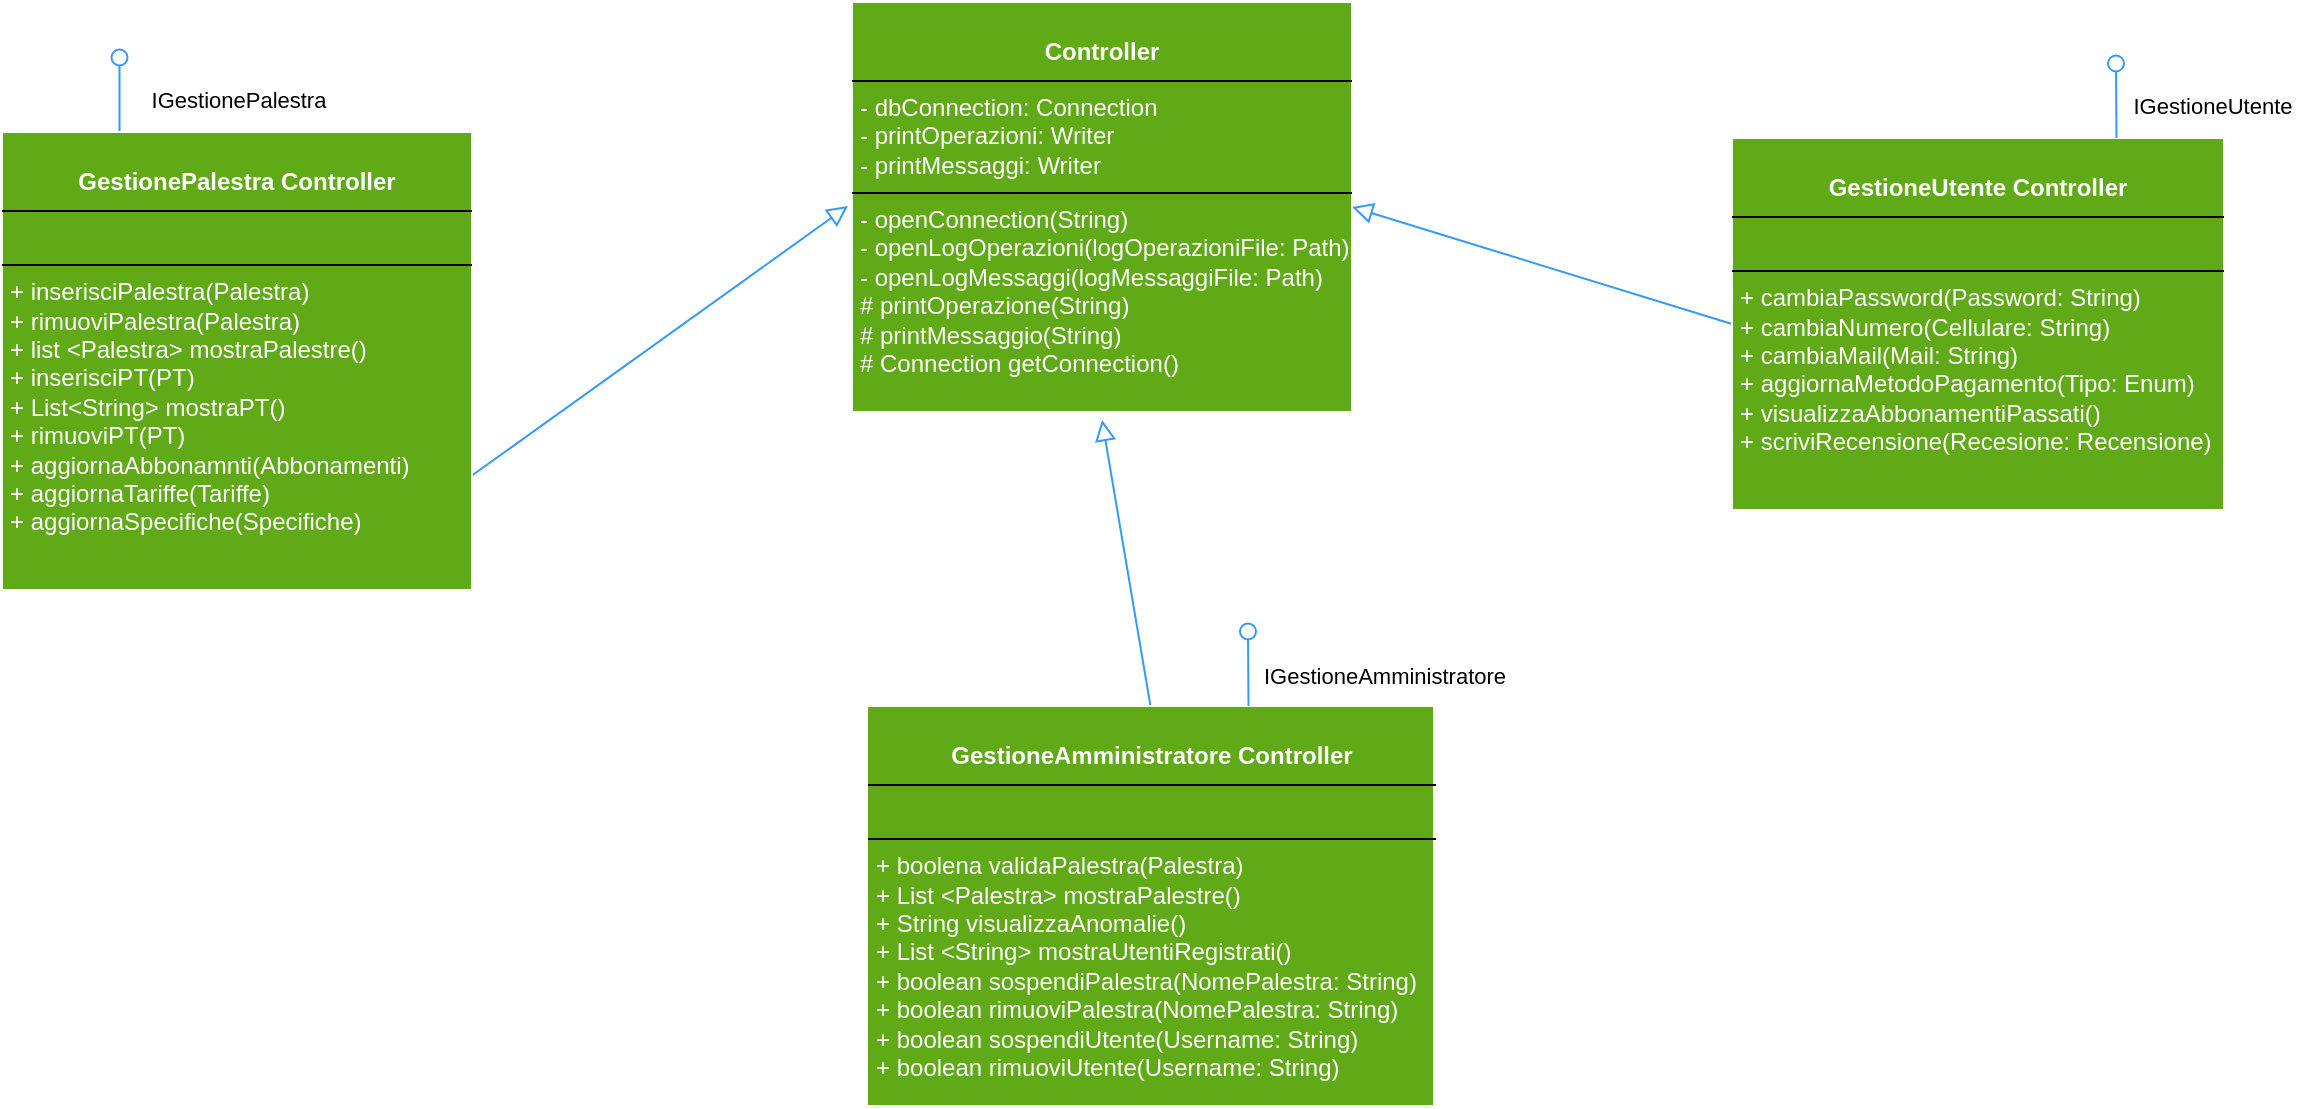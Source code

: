 <mxfile version="24.5.4" type="github">
  <diagram name="Pagina-1" id="ZncVAzWas5USX-5Cy_43">
    <mxGraphModel dx="1079" dy="1209" grid="0" gridSize="10" guides="1" tooltips="1" connect="1" arrows="1" fold="1" page="0" pageScale="1" pageWidth="827" pageHeight="1169" math="0" shadow="0">
      <root>
        <mxCell id="0" />
        <mxCell id="1" parent="0" />
        <mxCell id="-UUFKy4GwJyyKrrOf5dU-6" style="edgeStyle=none;curved=1;rounded=0;orthogonalLoop=1;jettySize=auto;html=1;exitX=0;exitY=0.5;exitDx=0;exitDy=0;entryX=1;entryY=0.5;entryDx=0;entryDy=0;fontSize=12;startSize=8;endSize=8;strokeColor=#3399FF;endArrow=block;endFill=0;" parent="1" source="-UUFKy4GwJyyKrrOf5dU-1" target="-UUFKy4GwJyyKrrOf5dU-4" edge="1">
          <mxGeometry relative="1" as="geometry" />
        </mxCell>
        <mxCell id="-UUFKy4GwJyyKrrOf5dU-1" value="&lt;p style=&quot;margin:0px;margin-top:4px;text-align:center;&quot;&gt;&lt;font color=&quot;#ffffff&quot;&gt;&lt;br&gt;&lt;b&gt;GestioneUtente Controller&lt;br&gt;&lt;/b&gt;&lt;/font&gt;&lt;/p&gt;&lt;hr size=&quot;1&quot; style=&quot;border-style:solid;&quot;&gt;&lt;p style=&quot;margin:0px;margin-left:4px;&quot;&gt;&lt;font color=&quot;#ffffff&quot;&gt;&lt;br&gt;&lt;/font&gt;&lt;/p&gt;&lt;hr size=&quot;1&quot; style=&quot;border-style:solid;&quot;&gt;&lt;p style=&quot;margin:0px;margin-left:4px;&quot;&gt;&lt;font color=&quot;#ffffff&quot;&gt;+ cambiaPassword(Password: String)&amp;nbsp;&lt;/font&gt;&lt;/p&gt;&lt;p style=&quot;margin:0px;margin-left:4px;&quot;&gt;&lt;font color=&quot;#ffffff&quot;&gt;+ cambiaNumero(Cellulare: String)&lt;br&gt;&lt;/font&gt;&lt;/p&gt;&lt;p style=&quot;margin:0px;margin-left:4px;&quot;&gt;&lt;font color=&quot;#ffffff&quot;&gt;+ cambiaMail(Mail: String)&lt;/font&gt;&lt;/p&gt;&lt;p style=&quot;margin:0px;margin-left:4px;&quot;&gt;&lt;font color=&quot;#ffffff&quot;&gt;+ aggiornaMetodoPagamento(Tipo: Enum)&lt;br&gt;&lt;/font&gt;&lt;/p&gt;&lt;p style=&quot;margin:0px;margin-left:4px;&quot;&gt;&lt;font color=&quot;#ffffff&quot;&gt;+ visualizzaAbbonamentiPassati()&lt;br&gt;&lt;/font&gt;&lt;/p&gt;&lt;p style=&quot;margin:0px;margin-left:4px;&quot;&gt;&lt;font color=&quot;#ffffff&quot;&gt;+ scriviRecensione(Recesione: Recensione)&lt;/font&gt;&lt;/p&gt;" style="verticalAlign=top;align=left;overflow=fill;html=1;whiteSpace=wrap;fillColor=#60A917;strokeColor=#FFFFFF;" parent="1" vertex="1">
          <mxGeometry x="666" y="13" width="246" height="186" as="geometry" />
        </mxCell>
        <mxCell id="-UUFKy4GwJyyKrrOf5dU-7" style="edgeStyle=none;curved=1;rounded=0;orthogonalLoop=1;jettySize=auto;html=1;exitX=1;exitY=0.75;exitDx=0;exitDy=0;fontSize=12;startSize=8;endSize=8;strokeColor=#3399FF;endArrow=block;endFill=0;" parent="1" source="-UUFKy4GwJyyKrrOf5dU-2" edge="1">
          <mxGeometry relative="1" as="geometry">
            <mxPoint x="224" y="47" as="targetPoint" />
          </mxGeometry>
        </mxCell>
        <mxCell id="-UUFKy4GwJyyKrrOf5dU-8" style="edgeStyle=none;curved=1;rounded=0;orthogonalLoop=1;jettySize=auto;html=1;exitX=0.25;exitY=0;exitDx=0;exitDy=0;fontSize=12;startSize=8;endSize=8;endArrow=oval;endFill=0;strokeColor=#3399FF;" parent="1" source="-UUFKy4GwJyyKrrOf5dU-2" edge="1">
          <mxGeometry relative="1" as="geometry">
            <mxPoint x="-140.25" y="-27.25" as="targetPoint" />
          </mxGeometry>
        </mxCell>
        <mxCell id="-UUFKy4GwJyyKrrOf5dU-2" value="&lt;p style=&quot;margin:0px;margin-top:4px;text-align:center;&quot;&gt;&lt;font color=&quot;#ffffff&quot;&gt;&lt;br&gt;&lt;b&gt;GestionePalestra Controller&lt;br&gt;&lt;/b&gt;&lt;/font&gt;&lt;/p&gt;&lt;hr size=&quot;1&quot; style=&quot;border-style:solid;&quot;&gt;&lt;p style=&quot;margin:0px;margin-left:4px;&quot;&gt;&lt;font color=&quot;#ffffff&quot;&gt;&lt;br&gt;&lt;/font&gt;&lt;/p&gt;&lt;hr size=&quot;1&quot; style=&quot;border-style:solid;&quot;&gt;&lt;p style=&quot;margin:0px;margin-left:4px;&quot;&gt;&lt;font color=&quot;#ffffff&quot;&gt;+ inserisciPalestra(Palestra)&lt;/font&gt;&lt;/p&gt;&lt;p style=&quot;margin:0px;margin-left:4px;&quot;&gt;&lt;font color=&quot;#ffffff&quot;&gt;+ rimuoviPalestra(Palestra)&lt;/font&gt;&lt;/p&gt;&lt;p style=&quot;margin:0px;margin-left:4px;&quot;&gt;&lt;font color=&quot;#ffffff&quot;&gt;+ list &amp;lt;Palestra&amp;gt; mostraPalestre(&lt;/font&gt;&lt;span style=&quot;color: rgb(255, 255, 255); background-color: initial;&quot;&gt;)&lt;/span&gt;&lt;/p&gt;&lt;p style=&quot;margin:0px;margin-left:4px;&quot;&gt;&lt;span style=&quot;color: rgb(255, 255, 255); background-color: initial;&quot;&gt;+ inserisciPT(PT)&lt;/span&gt;&lt;/p&gt;&lt;p style=&quot;margin:0px;margin-left:4px;&quot;&gt;&lt;span style=&quot;color: rgb(255, 255, 255); background-color: initial;&quot;&gt;+ List&amp;lt;String&amp;gt; mostraPT()&lt;/span&gt;&lt;/p&gt;&lt;p style=&quot;margin:0px;margin-left:4px;&quot;&gt;&lt;span style=&quot;color: rgb(255, 255, 255); background-color: initial;&quot;&gt;+ rimuoviPT(PT)&lt;/span&gt;&lt;/p&gt;&lt;p style=&quot;margin:0px;margin-left:4px;&quot;&gt;&lt;span style=&quot;color: rgb(255, 255, 255); background-color: initial;&quot;&gt;+ aggiornaAbbonamnti(Abbonamenti)&lt;/span&gt;&lt;/p&gt;&lt;p style=&quot;margin:0px;margin-left:4px;&quot;&gt;&lt;span style=&quot;color: rgb(255, 255, 255); background-color: initial;&quot;&gt;+ aggiornaTariffe(Tariffe)&lt;/span&gt;&lt;/p&gt;&lt;p style=&quot;margin:0px;margin-left:4px;&quot;&gt;&lt;span style=&quot;color: rgb(255, 255, 255); background-color: initial;&quot;&gt;+ aggiornaSpecifiche(Specifiche)&lt;/span&gt;&lt;/p&gt;" style="verticalAlign=top;align=left;overflow=fill;html=1;whiteSpace=wrap;fillColor=#60A917;strokeColor=#FFFFFF;" parent="1" vertex="1">
          <mxGeometry x="-199" y="10" width="235" height="229" as="geometry" />
        </mxCell>
        <mxCell id="-UUFKy4GwJyyKrrOf5dU-5" style="edgeStyle=none;curved=1;rounded=0;orthogonalLoop=1;jettySize=auto;html=1;exitX=0.5;exitY=0;exitDx=0;exitDy=0;fontSize=12;startSize=8;endSize=8;strokeColor=#3399FF;endArrow=block;endFill=0;" parent="1" source="-UUFKy4GwJyyKrrOf5dU-3" edge="1">
          <mxGeometry relative="1" as="geometry">
            <mxPoint x="351" y="154" as="targetPoint" />
          </mxGeometry>
        </mxCell>
        <mxCell id="-UUFKy4GwJyyKrrOf5dU-3" value="&lt;p style=&quot;margin:0px;margin-top:4px;text-align:center;&quot;&gt;&lt;font color=&quot;#ffffff&quot;&gt;&lt;br&gt;&lt;b&gt;GestioneAmministratore Controller&lt;/b&gt;&lt;/font&gt;&lt;/p&gt;&lt;hr size=&quot;1&quot; style=&quot;border-style:solid;&quot;&gt;&lt;p style=&quot;margin:0px;margin-left:4px;&quot;&gt;&lt;font color=&quot;#ffffff&quot;&gt;&lt;br&gt;&lt;/font&gt;&lt;/p&gt;&lt;hr size=&quot;1&quot; style=&quot;border-style:solid;&quot;&gt;&lt;p style=&quot;margin:0px;margin-left:4px;&quot;&gt;&lt;font color=&quot;#ffffff&quot;&gt;+ boolena validaPalestra(Palestra)&lt;/font&gt;&lt;/p&gt;&lt;p style=&quot;margin:0px;margin-left:4px;&quot;&gt;&lt;font color=&quot;#ffffff&quot;&gt;+ List &amp;lt;Palestra&amp;gt; mostraPalestre()&lt;br&gt;&lt;/font&gt;&lt;/p&gt;&lt;p style=&quot;margin:0px;margin-left:4px;&quot;&gt;&lt;font color=&quot;#ffffff&quot;&gt;+ String visualizzaAnomalie()&lt;/font&gt;&lt;/p&gt;&lt;p style=&quot;margin:0px;margin-left:4px;&quot;&gt;&lt;font color=&quot;#ffffff&quot;&gt;+ List &amp;lt;String&amp;gt; mostraUtentiRegistrati()&lt;/font&gt;&lt;/p&gt;&lt;p style=&quot;margin:0px;margin-left:4px;&quot;&gt;&lt;font color=&quot;#ffffff&quot;&gt;+ boolean sospendiPalestra(NomePalestra: String)&lt;/font&gt;&lt;/p&gt;&lt;p style=&quot;margin:0px;margin-left:4px;&quot;&gt;&lt;span style=&quot;color: rgb(255, 255, 255);&quot;&gt;+ boolean rimuoviPalestra(NomePalestra: String)&lt;/span&gt;&lt;font color=&quot;#ffffff&quot;&gt;&lt;br&gt;&lt;/font&gt;&lt;/p&gt;&lt;p style=&quot;margin:0px;margin-left:4px;&quot;&gt;&lt;span style=&quot;color: rgb(255, 255, 255);&quot;&gt;+ boolean sospendiUtente(Username: String)&lt;/span&gt;&lt;/p&gt;&lt;p style=&quot;margin:0px;margin-left:4px;&quot;&gt;&lt;span style=&quot;color: rgb(255, 255, 255);&quot;&gt;+ boolean rimuoviUtente(Username: String)&lt;/span&gt;&lt;span style=&quot;color: rgb(255, 255, 255);&quot;&gt;&lt;br&gt;&lt;/span&gt;&lt;/p&gt;" style="verticalAlign=top;align=left;overflow=fill;html=1;whiteSpace=wrap;fillColor=#60A917;strokeColor=#FFFFFF;" parent="1" vertex="1">
          <mxGeometry x="233.5" y="297" width="283.5" height="200" as="geometry" />
        </mxCell>
        <mxCell id="-UUFKy4GwJyyKrrOf5dU-4" value="&lt;br&gt;&lt;p style=&quot;margin:0px;margin-top:4px;text-align:center;&quot;&gt;&lt;font color=&quot;#ffffff&quot;&gt;&lt;b&gt;Controller&lt;/b&gt;&lt;/font&gt;&lt;/p&gt;&lt;hr size=&quot;1&quot; style=&quot;border-style:solid;&quot;&gt;&lt;p style=&quot;margin:0px;margin-left:4px;&quot;&gt;&lt;font color=&quot;#ffffff&quot;&gt;- dbConnection: Connection&lt;br&gt;&lt;/font&gt;&lt;/p&gt;&lt;p style=&quot;margin:0px;margin-left:4px;&quot;&gt;&lt;font color=&quot;#ffffff&quot;&gt;- printOperazioni: Writer&lt;/font&gt;&lt;/p&gt;&lt;p style=&quot;margin:0px;margin-left:4px;&quot;&gt;&lt;font color=&quot;#ffffff&quot;&gt;- printMessaggi: Writer&lt;br&gt;&lt;/font&gt;&lt;/p&gt;&lt;hr size=&quot;1&quot; style=&quot;border-style:solid;&quot;&gt;&lt;p style=&quot;margin:0px;margin-left:4px;&quot;&gt;&lt;font color=&quot;#ffffff&quot;&gt;- openConnection(String)&lt;/font&gt;&lt;/p&gt;&lt;p style=&quot;margin:0px;margin-left:4px;&quot;&gt;&lt;font color=&quot;#ffffff&quot;&gt;- openLogOperazioni(logOperazioniFile: Path)&lt;br&gt;&lt;/font&gt;&lt;/p&gt;&lt;p style=&quot;margin:0px;margin-left:4px;&quot;&gt;&lt;font color=&quot;#ffffff&quot;&gt;- openLogMessaggi(logMessaggiFile: Path)&lt;/font&gt;&lt;/p&gt;&lt;p style=&quot;margin:0px;margin-left:4px;&quot;&gt;&lt;font color=&quot;#ffffff&quot;&gt;# printOperazione(String)&lt;/font&gt;&lt;/p&gt;&lt;p style=&quot;margin:0px;margin-left:4px;&quot;&gt;&lt;font color=&quot;#ffffff&quot;&gt;# printMessaggio(String)&lt;br&gt;&lt;/font&gt;&lt;/p&gt;&lt;p style=&quot;margin:0px;margin-left:4px;&quot;&gt;&lt;font color=&quot;#ffffff&quot;&gt;# Connection getConnection()&lt;br&gt;&lt;/font&gt;&lt;/p&gt;" style="verticalAlign=top;align=left;overflow=fill;html=1;whiteSpace=wrap;fillColor=#60A917;strokeColor=#FFFFFF;" parent="1" vertex="1">
          <mxGeometry x="226" y="-55" width="250" height="205" as="geometry" />
        </mxCell>
        <mxCell id="-UUFKy4GwJyyKrrOf5dU-12" style="edgeStyle=none;curved=1;rounded=0;orthogonalLoop=1;jettySize=auto;html=1;exitX=0.25;exitY=0;exitDx=0;exitDy=0;fontSize=12;startSize=8;endSize=8;endArrow=oval;endFill=0;strokeColor=#3399FF;" parent="1" edge="1">
          <mxGeometry relative="1" as="geometry">
            <mxPoint x="858" y="-24.25" as="targetPoint" />
            <mxPoint x="858.25" y="13" as="sourcePoint" />
          </mxGeometry>
        </mxCell>
        <mxCell id="-UUFKy4GwJyyKrrOf5dU-14" style="edgeStyle=none;curved=1;rounded=0;orthogonalLoop=1;jettySize=auto;html=1;exitX=0.25;exitY=0;exitDx=0;exitDy=0;fontSize=12;startSize=8;endSize=8;endArrow=oval;endFill=0;strokeColor=#3399FF;" parent="1" edge="1">
          <mxGeometry relative="1" as="geometry">
            <mxPoint x="424" y="259.75" as="targetPoint" />
            <mxPoint x="424.25" y="297" as="sourcePoint" />
          </mxGeometry>
        </mxCell>
        <mxCell id="-UUFKy4GwJyyKrrOf5dU-15" value="&lt;font style=&quot;font-size: 11px;&quot;&gt;IGestioneAmministratore&lt;/font&gt;" style="text;html=1;align=center;verticalAlign=middle;resizable=0;points=[];autosize=1;strokeColor=none;fillColor=none;fontSize=16;" parent="1" vertex="1">
          <mxGeometry x="423" y="264" width="138" height="31" as="geometry" />
        </mxCell>
        <mxCell id="-UUFKy4GwJyyKrrOf5dU-16" value="&lt;font style=&quot;font-size: 11px;&quot;&gt;IGestioneUtente&lt;/font&gt;" style="text;html=1;align=center;verticalAlign=middle;resizable=0;points=[];autosize=1;strokeColor=none;fillColor=none;fontSize=16;" parent="1" vertex="1">
          <mxGeometry x="857.5" y="-20.5" width="97" height="31" as="geometry" />
        </mxCell>
        <mxCell id="-UUFKy4GwJyyKrrOf5dU-17" value="&lt;font style=&quot;font-size: 11px;&quot;&gt;IGestionePalestra&lt;/font&gt;" style="text;html=1;align=center;verticalAlign=middle;resizable=0;points=[];autosize=1;strokeColor=none;fillColor=none;fontSize=16;" parent="1" vertex="1">
          <mxGeometry x="-134" y="-24" width="105" height="31" as="geometry" />
        </mxCell>
      </root>
    </mxGraphModel>
  </diagram>
</mxfile>
